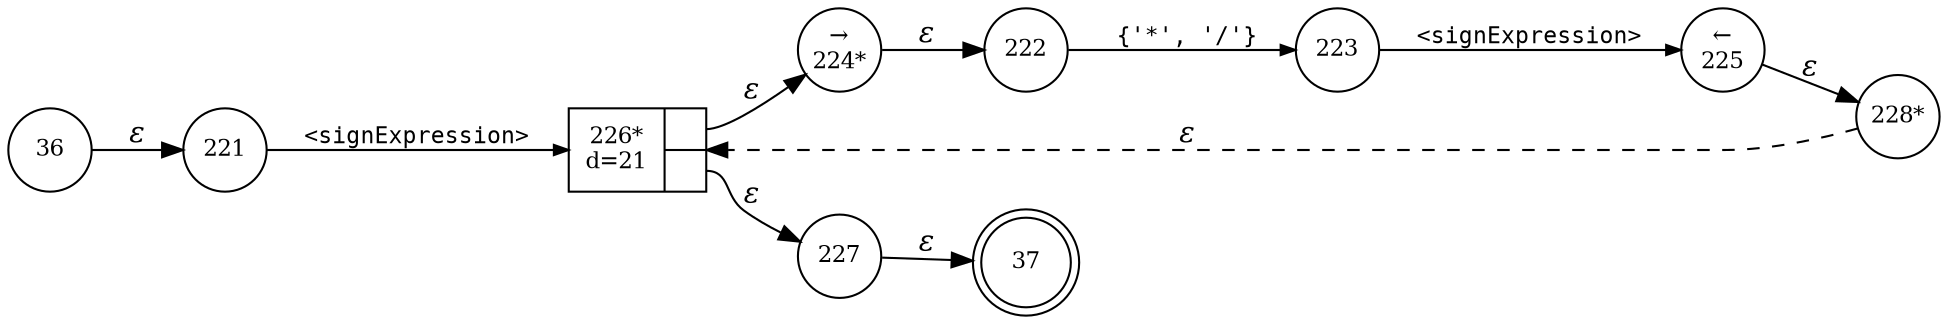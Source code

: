 digraph ATN {
rankdir=LR;
s37[fontsize=11, label="37", shape=doublecircle, fixedsize=true, width=.6];
s224[fontsize=11,label="&rarr;\n224*", shape=circle, fixedsize=true, width=.55, peripheries=1];
s225[fontsize=11,label="&larr;\n225", shape=circle, fixedsize=true, width=.55, peripheries=1];
s226[fontsize=11,label="{226*\nd=21|{<p0>|<p1>}}", shape=record, fixedsize=false, peripheries=1];
s227[fontsize=11,label="227", shape=circle, fixedsize=true, width=.55, peripheries=1];
s36[fontsize=11,label="36", shape=circle, fixedsize=true, width=.55, peripheries=1];
s228[fontsize=11,label="228*", shape=circle, fixedsize=true, width=.55, peripheries=1];
s221[fontsize=11,label="221", shape=circle, fixedsize=true, width=.55, peripheries=1];
s222[fontsize=11,label="222", shape=circle, fixedsize=true, width=.55, peripheries=1];
s223[fontsize=11,label="223", shape=circle, fixedsize=true, width=.55, peripheries=1];
s36 -> s221 [fontname="Times-Italic", label="&epsilon;"];
s221 -> s226 [fontsize=11, fontname="Courier", arrowsize=.7, label = "<signExpression>", arrowhead = normal];
s226:p0 -> s224 [fontname="Times-Italic", label="&epsilon;"];
s226:p1 -> s227 [fontname="Times-Italic", label="&epsilon;"];
s224 -> s222 [fontname="Times-Italic", label="&epsilon;"];
s227 -> s37 [fontname="Times-Italic", label="&epsilon;"];
s222 -> s223 [fontsize=11, fontname="Courier", arrowsize=.7, label = "{'*', '/'}", arrowhead = normal];
s223 -> s225 [fontsize=11, fontname="Courier", arrowsize=.7, label = "<signExpression>", arrowhead = normal];
s225 -> s228 [fontname="Times-Italic", label="&epsilon;"];
s228 -> s226 [fontname="Times-Italic", label="&epsilon;", style="dashed"];
}